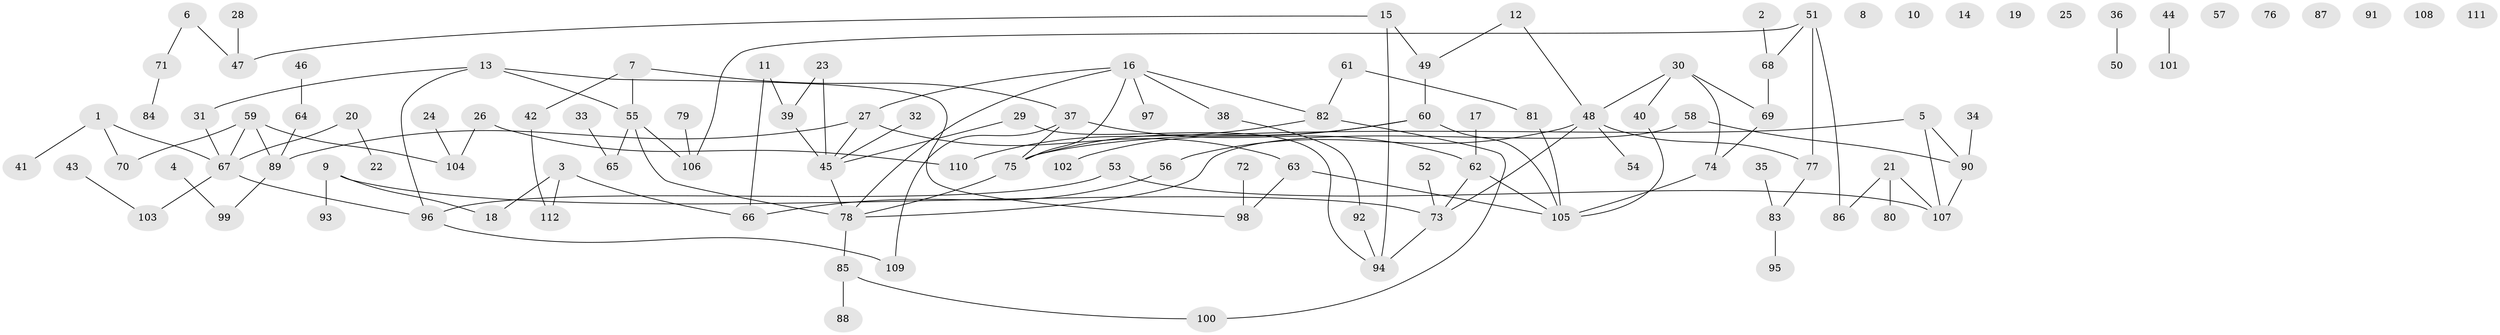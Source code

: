 // Generated by graph-tools (version 1.1) at 2025/25/03/09/25 03:25:21]
// undirected, 112 vertices, 128 edges
graph export_dot {
graph [start="1"]
  node [color=gray90,style=filled];
  1;
  2;
  3;
  4;
  5;
  6;
  7;
  8;
  9;
  10;
  11;
  12;
  13;
  14;
  15;
  16;
  17;
  18;
  19;
  20;
  21;
  22;
  23;
  24;
  25;
  26;
  27;
  28;
  29;
  30;
  31;
  32;
  33;
  34;
  35;
  36;
  37;
  38;
  39;
  40;
  41;
  42;
  43;
  44;
  45;
  46;
  47;
  48;
  49;
  50;
  51;
  52;
  53;
  54;
  55;
  56;
  57;
  58;
  59;
  60;
  61;
  62;
  63;
  64;
  65;
  66;
  67;
  68;
  69;
  70;
  71;
  72;
  73;
  74;
  75;
  76;
  77;
  78;
  79;
  80;
  81;
  82;
  83;
  84;
  85;
  86;
  87;
  88;
  89;
  90;
  91;
  92;
  93;
  94;
  95;
  96;
  97;
  98;
  99;
  100;
  101;
  102;
  103;
  104;
  105;
  106;
  107;
  108;
  109;
  110;
  111;
  112;
  1 -- 41;
  1 -- 67;
  1 -- 70;
  2 -- 68;
  3 -- 18;
  3 -- 66;
  3 -- 112;
  4 -- 99;
  5 -- 75;
  5 -- 90;
  5 -- 107;
  6 -- 47;
  6 -- 71;
  7 -- 37;
  7 -- 42;
  7 -- 55;
  9 -- 18;
  9 -- 73;
  9 -- 93;
  11 -- 39;
  11 -- 66;
  12 -- 48;
  12 -- 49;
  13 -- 31;
  13 -- 55;
  13 -- 96;
  13 -- 98;
  15 -- 47;
  15 -- 49;
  15 -- 94;
  16 -- 27;
  16 -- 38;
  16 -- 75;
  16 -- 78;
  16 -- 82;
  16 -- 97;
  17 -- 62;
  20 -- 22;
  20 -- 67;
  21 -- 80;
  21 -- 86;
  21 -- 107;
  23 -- 39;
  23 -- 45;
  24 -- 104;
  26 -- 104;
  26 -- 110;
  27 -- 45;
  27 -- 63;
  27 -- 89;
  28 -- 47;
  29 -- 45;
  29 -- 94;
  30 -- 40;
  30 -- 48;
  30 -- 69;
  30 -- 74;
  31 -- 67;
  32 -- 45;
  33 -- 65;
  34 -- 90;
  35 -- 83;
  36 -- 50;
  37 -- 62;
  37 -- 75;
  37 -- 109;
  38 -- 92;
  39 -- 45;
  40 -- 105;
  42 -- 112;
  43 -- 103;
  44 -- 101;
  45 -- 78;
  46 -- 64;
  48 -- 54;
  48 -- 56;
  48 -- 73;
  48 -- 77;
  49 -- 60;
  51 -- 68;
  51 -- 77;
  51 -- 86;
  51 -- 106;
  52 -- 73;
  53 -- 96;
  53 -- 107;
  55 -- 65;
  55 -- 78;
  55 -- 106;
  56 -- 66;
  58 -- 78;
  58 -- 90;
  59 -- 67;
  59 -- 70;
  59 -- 89;
  59 -- 104;
  60 -- 75;
  60 -- 102;
  60 -- 105;
  61 -- 81;
  61 -- 82;
  62 -- 73;
  62 -- 105;
  63 -- 98;
  63 -- 105;
  64 -- 89;
  67 -- 96;
  67 -- 103;
  68 -- 69;
  69 -- 74;
  71 -- 84;
  72 -- 98;
  73 -- 94;
  74 -- 105;
  75 -- 78;
  77 -- 83;
  78 -- 85;
  79 -- 106;
  81 -- 105;
  82 -- 100;
  82 -- 110;
  83 -- 95;
  85 -- 88;
  85 -- 100;
  89 -- 99;
  90 -- 107;
  92 -- 94;
  96 -- 109;
}
